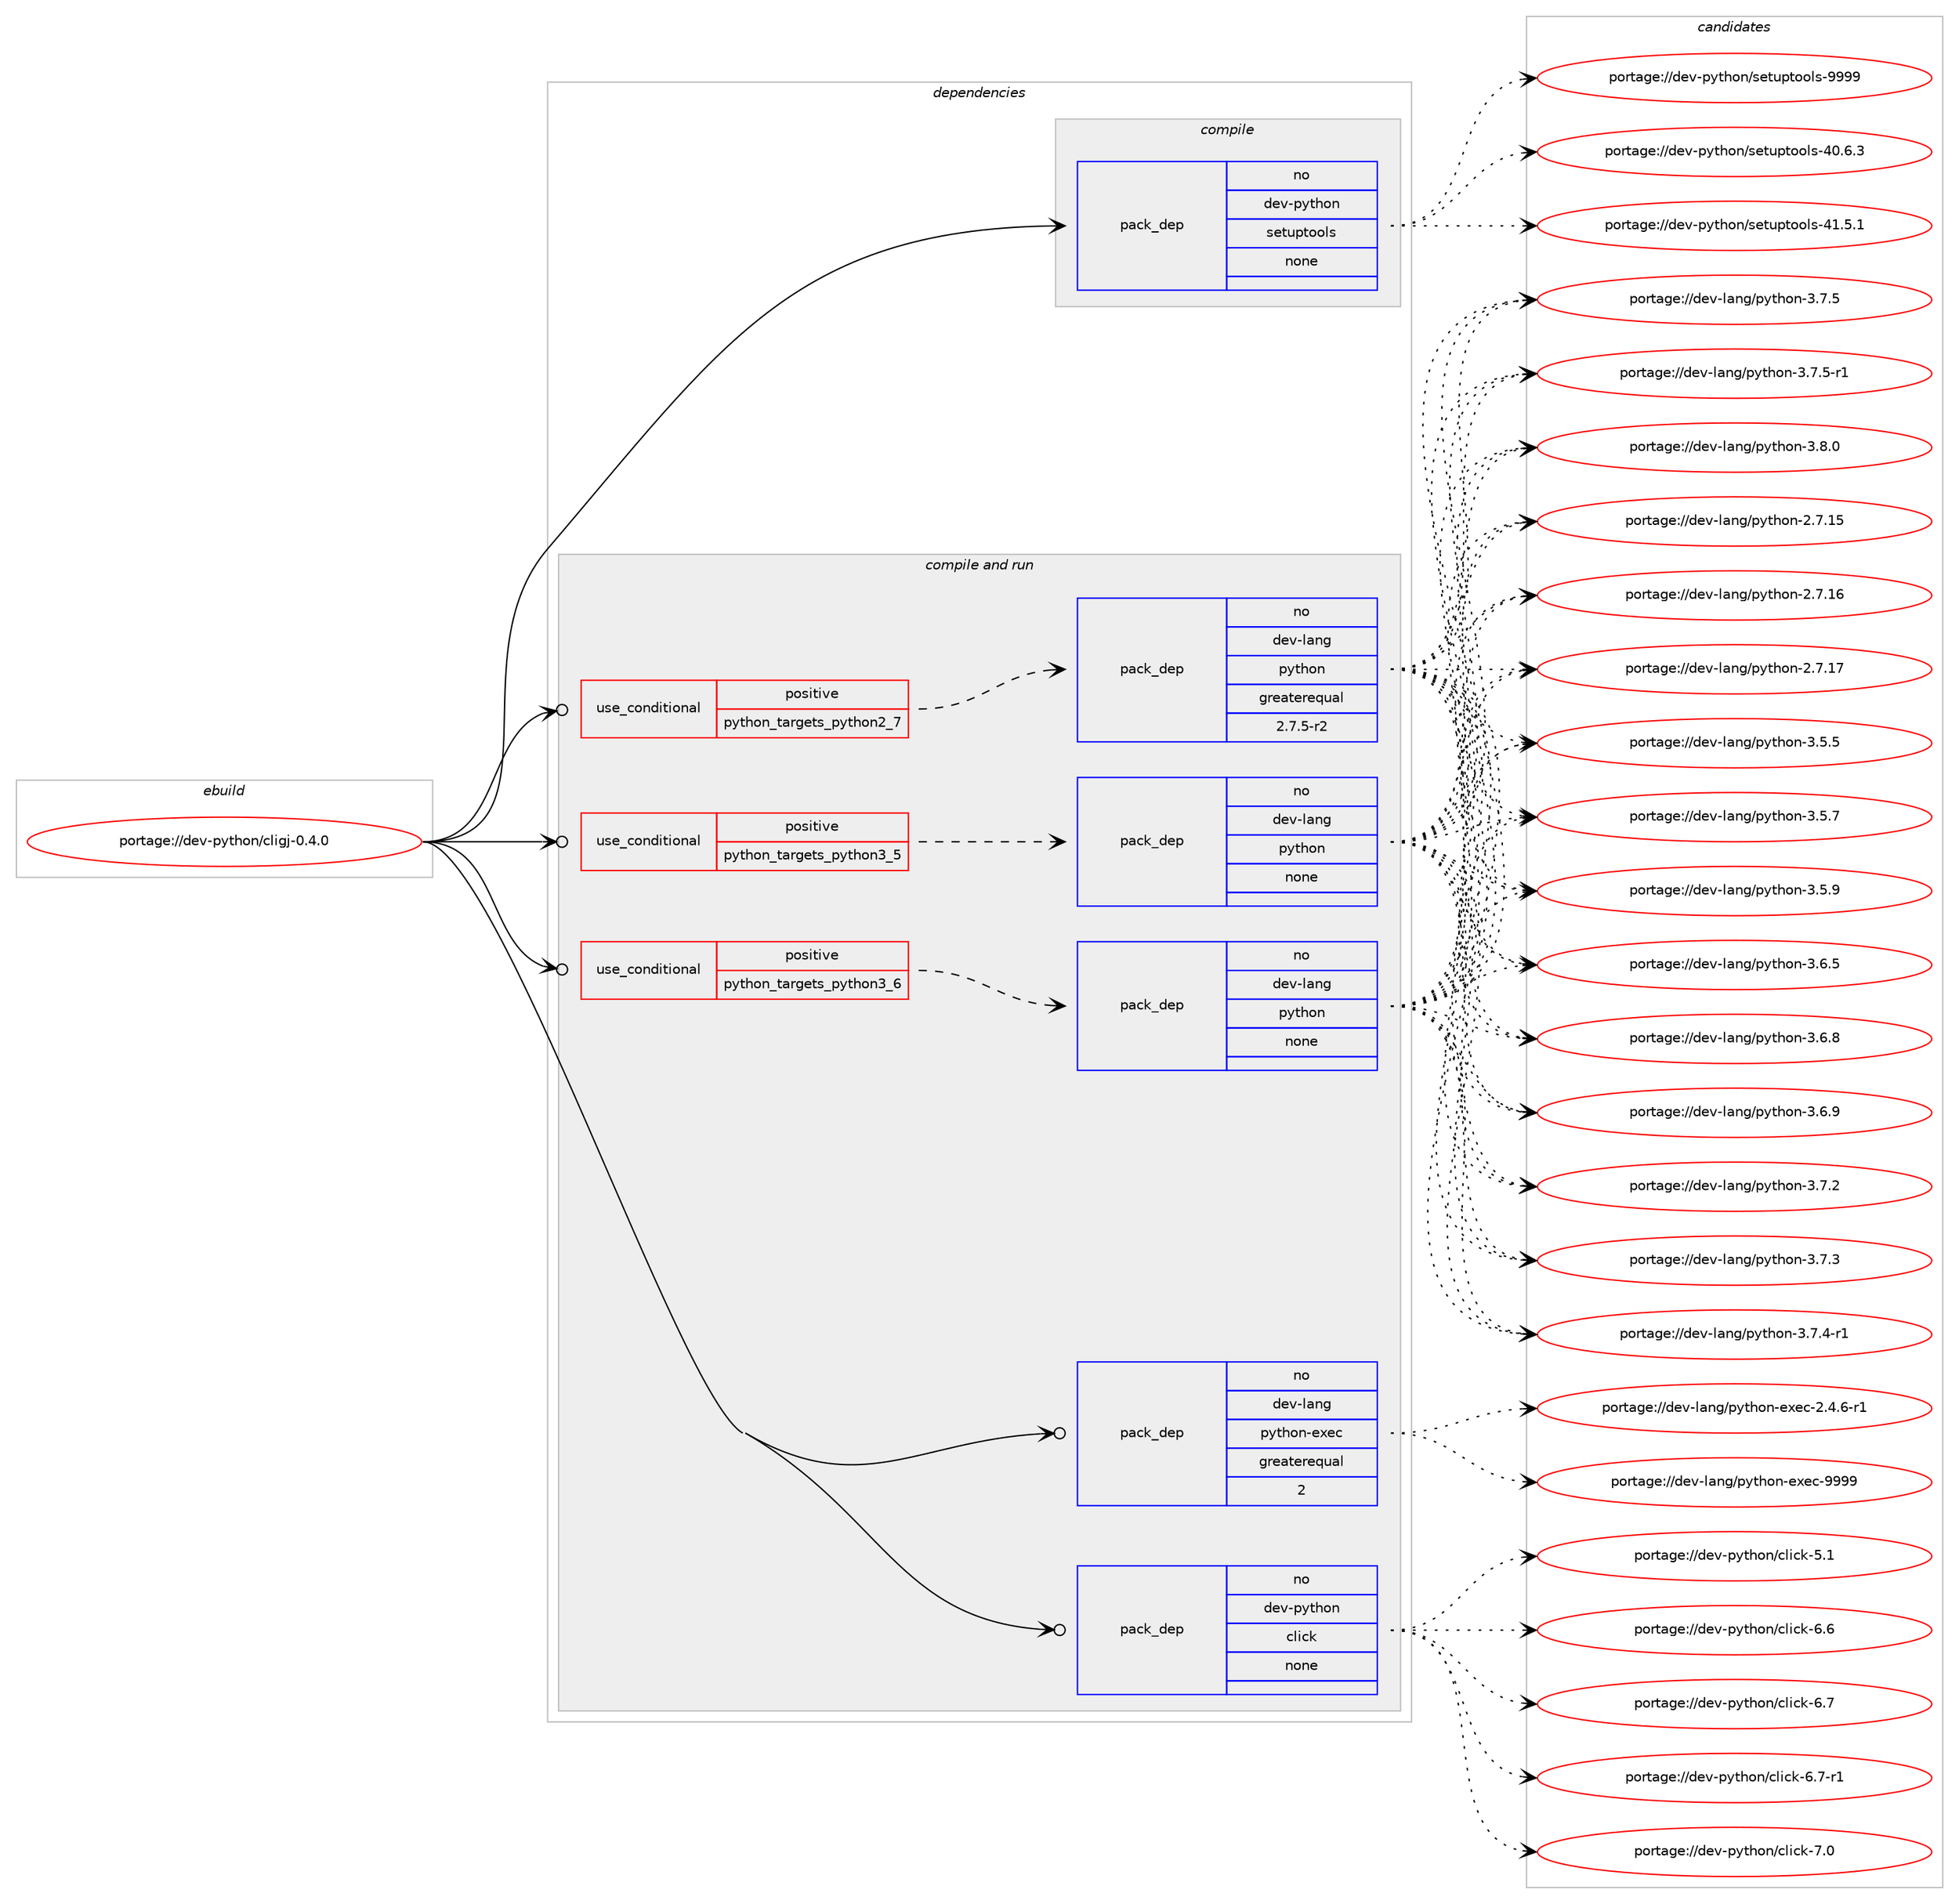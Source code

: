 digraph prolog {

# *************
# Graph options
# *************

newrank=true;
concentrate=true;
compound=true;
graph [rankdir=LR,fontname=Helvetica,fontsize=10,ranksep=1.5];#, ranksep=2.5, nodesep=0.2];
edge  [arrowhead=vee];
node  [fontname=Helvetica,fontsize=10];

# **********
# The ebuild
# **********

subgraph cluster_leftcol {
color=gray;
rank=same;
label=<<i>ebuild</i>>;
id [label="portage://dev-python/cligj-0.4.0", color=red, width=4, href="../dev-python/cligj-0.4.0.svg"];
}

# ****************
# The dependencies
# ****************

subgraph cluster_midcol {
color=gray;
label=<<i>dependencies</i>>;
subgraph cluster_compile {
fillcolor="#eeeeee";
style=filled;
label=<<i>compile</i>>;
subgraph pack104062 {
dependency134337 [label=<<TABLE BORDER="0" CELLBORDER="1" CELLSPACING="0" CELLPADDING="4" WIDTH="220"><TR><TD ROWSPAN="6" CELLPADDING="30">pack_dep</TD></TR><TR><TD WIDTH="110">no</TD></TR><TR><TD>dev-python</TD></TR><TR><TD>setuptools</TD></TR><TR><TD>none</TD></TR><TR><TD></TD></TR></TABLE>>, shape=none, color=blue];
}
id:e -> dependency134337:w [weight=20,style="solid",arrowhead="vee"];
}
subgraph cluster_compileandrun {
fillcolor="#eeeeee";
style=filled;
label=<<i>compile and run</i>>;
subgraph cond26965 {
dependency134338 [label=<<TABLE BORDER="0" CELLBORDER="1" CELLSPACING="0" CELLPADDING="4"><TR><TD ROWSPAN="3" CELLPADDING="10">use_conditional</TD></TR><TR><TD>positive</TD></TR><TR><TD>python_targets_python2_7</TD></TR></TABLE>>, shape=none, color=red];
subgraph pack104063 {
dependency134339 [label=<<TABLE BORDER="0" CELLBORDER="1" CELLSPACING="0" CELLPADDING="4" WIDTH="220"><TR><TD ROWSPAN="6" CELLPADDING="30">pack_dep</TD></TR><TR><TD WIDTH="110">no</TD></TR><TR><TD>dev-lang</TD></TR><TR><TD>python</TD></TR><TR><TD>greaterequal</TD></TR><TR><TD>2.7.5-r2</TD></TR></TABLE>>, shape=none, color=blue];
}
dependency134338:e -> dependency134339:w [weight=20,style="dashed",arrowhead="vee"];
}
id:e -> dependency134338:w [weight=20,style="solid",arrowhead="odotvee"];
subgraph cond26966 {
dependency134340 [label=<<TABLE BORDER="0" CELLBORDER="1" CELLSPACING="0" CELLPADDING="4"><TR><TD ROWSPAN="3" CELLPADDING="10">use_conditional</TD></TR><TR><TD>positive</TD></TR><TR><TD>python_targets_python3_5</TD></TR></TABLE>>, shape=none, color=red];
subgraph pack104064 {
dependency134341 [label=<<TABLE BORDER="0" CELLBORDER="1" CELLSPACING="0" CELLPADDING="4" WIDTH="220"><TR><TD ROWSPAN="6" CELLPADDING="30">pack_dep</TD></TR><TR><TD WIDTH="110">no</TD></TR><TR><TD>dev-lang</TD></TR><TR><TD>python</TD></TR><TR><TD>none</TD></TR><TR><TD></TD></TR></TABLE>>, shape=none, color=blue];
}
dependency134340:e -> dependency134341:w [weight=20,style="dashed",arrowhead="vee"];
}
id:e -> dependency134340:w [weight=20,style="solid",arrowhead="odotvee"];
subgraph cond26967 {
dependency134342 [label=<<TABLE BORDER="0" CELLBORDER="1" CELLSPACING="0" CELLPADDING="4"><TR><TD ROWSPAN="3" CELLPADDING="10">use_conditional</TD></TR><TR><TD>positive</TD></TR><TR><TD>python_targets_python3_6</TD></TR></TABLE>>, shape=none, color=red];
subgraph pack104065 {
dependency134343 [label=<<TABLE BORDER="0" CELLBORDER="1" CELLSPACING="0" CELLPADDING="4" WIDTH="220"><TR><TD ROWSPAN="6" CELLPADDING="30">pack_dep</TD></TR><TR><TD WIDTH="110">no</TD></TR><TR><TD>dev-lang</TD></TR><TR><TD>python</TD></TR><TR><TD>none</TD></TR><TR><TD></TD></TR></TABLE>>, shape=none, color=blue];
}
dependency134342:e -> dependency134343:w [weight=20,style="dashed",arrowhead="vee"];
}
id:e -> dependency134342:w [weight=20,style="solid",arrowhead="odotvee"];
subgraph pack104066 {
dependency134344 [label=<<TABLE BORDER="0" CELLBORDER="1" CELLSPACING="0" CELLPADDING="4" WIDTH="220"><TR><TD ROWSPAN="6" CELLPADDING="30">pack_dep</TD></TR><TR><TD WIDTH="110">no</TD></TR><TR><TD>dev-lang</TD></TR><TR><TD>python-exec</TD></TR><TR><TD>greaterequal</TD></TR><TR><TD>2</TD></TR></TABLE>>, shape=none, color=blue];
}
id:e -> dependency134344:w [weight=20,style="solid",arrowhead="odotvee"];
subgraph pack104067 {
dependency134345 [label=<<TABLE BORDER="0" CELLBORDER="1" CELLSPACING="0" CELLPADDING="4" WIDTH="220"><TR><TD ROWSPAN="6" CELLPADDING="30">pack_dep</TD></TR><TR><TD WIDTH="110">no</TD></TR><TR><TD>dev-python</TD></TR><TR><TD>click</TD></TR><TR><TD>none</TD></TR><TR><TD></TD></TR></TABLE>>, shape=none, color=blue];
}
id:e -> dependency134345:w [weight=20,style="solid",arrowhead="odotvee"];
}
subgraph cluster_run {
fillcolor="#eeeeee";
style=filled;
label=<<i>run</i>>;
}
}

# **************
# The candidates
# **************

subgraph cluster_choices {
rank=same;
color=gray;
label=<<i>candidates</i>>;

subgraph choice104062 {
color=black;
nodesep=1;
choiceportage100101118451121211161041111104711510111611711211611111110811545524846544651 [label="portage://dev-python/setuptools-40.6.3", color=red, width=4,href="../dev-python/setuptools-40.6.3.svg"];
choiceportage100101118451121211161041111104711510111611711211611111110811545524946534649 [label="portage://dev-python/setuptools-41.5.1", color=red, width=4,href="../dev-python/setuptools-41.5.1.svg"];
choiceportage10010111845112121116104111110471151011161171121161111111081154557575757 [label="portage://dev-python/setuptools-9999", color=red, width=4,href="../dev-python/setuptools-9999.svg"];
dependency134337:e -> choiceportage100101118451121211161041111104711510111611711211611111110811545524846544651:w [style=dotted,weight="100"];
dependency134337:e -> choiceportage100101118451121211161041111104711510111611711211611111110811545524946534649:w [style=dotted,weight="100"];
dependency134337:e -> choiceportage10010111845112121116104111110471151011161171121161111111081154557575757:w [style=dotted,weight="100"];
}
subgraph choice104063 {
color=black;
nodesep=1;
choiceportage10010111845108971101034711212111610411111045504655464953 [label="portage://dev-lang/python-2.7.15", color=red, width=4,href="../dev-lang/python-2.7.15.svg"];
choiceportage10010111845108971101034711212111610411111045504655464954 [label="portage://dev-lang/python-2.7.16", color=red, width=4,href="../dev-lang/python-2.7.16.svg"];
choiceportage10010111845108971101034711212111610411111045504655464955 [label="portage://dev-lang/python-2.7.17", color=red, width=4,href="../dev-lang/python-2.7.17.svg"];
choiceportage100101118451089711010347112121116104111110455146534653 [label="portage://dev-lang/python-3.5.5", color=red, width=4,href="../dev-lang/python-3.5.5.svg"];
choiceportage100101118451089711010347112121116104111110455146534655 [label="portage://dev-lang/python-3.5.7", color=red, width=4,href="../dev-lang/python-3.5.7.svg"];
choiceportage100101118451089711010347112121116104111110455146534657 [label="portage://dev-lang/python-3.5.9", color=red, width=4,href="../dev-lang/python-3.5.9.svg"];
choiceportage100101118451089711010347112121116104111110455146544653 [label="portage://dev-lang/python-3.6.5", color=red, width=4,href="../dev-lang/python-3.6.5.svg"];
choiceportage100101118451089711010347112121116104111110455146544656 [label="portage://dev-lang/python-3.6.8", color=red, width=4,href="../dev-lang/python-3.6.8.svg"];
choiceportage100101118451089711010347112121116104111110455146544657 [label="portage://dev-lang/python-3.6.9", color=red, width=4,href="../dev-lang/python-3.6.9.svg"];
choiceportage100101118451089711010347112121116104111110455146554650 [label="portage://dev-lang/python-3.7.2", color=red, width=4,href="../dev-lang/python-3.7.2.svg"];
choiceportage100101118451089711010347112121116104111110455146554651 [label="portage://dev-lang/python-3.7.3", color=red, width=4,href="../dev-lang/python-3.7.3.svg"];
choiceportage1001011184510897110103471121211161041111104551465546524511449 [label="portage://dev-lang/python-3.7.4-r1", color=red, width=4,href="../dev-lang/python-3.7.4-r1.svg"];
choiceportage100101118451089711010347112121116104111110455146554653 [label="portage://dev-lang/python-3.7.5", color=red, width=4,href="../dev-lang/python-3.7.5.svg"];
choiceportage1001011184510897110103471121211161041111104551465546534511449 [label="portage://dev-lang/python-3.7.5-r1", color=red, width=4,href="../dev-lang/python-3.7.5-r1.svg"];
choiceportage100101118451089711010347112121116104111110455146564648 [label="portage://dev-lang/python-3.8.0", color=red, width=4,href="../dev-lang/python-3.8.0.svg"];
dependency134339:e -> choiceportage10010111845108971101034711212111610411111045504655464953:w [style=dotted,weight="100"];
dependency134339:e -> choiceportage10010111845108971101034711212111610411111045504655464954:w [style=dotted,weight="100"];
dependency134339:e -> choiceportage10010111845108971101034711212111610411111045504655464955:w [style=dotted,weight="100"];
dependency134339:e -> choiceportage100101118451089711010347112121116104111110455146534653:w [style=dotted,weight="100"];
dependency134339:e -> choiceportage100101118451089711010347112121116104111110455146534655:w [style=dotted,weight="100"];
dependency134339:e -> choiceportage100101118451089711010347112121116104111110455146534657:w [style=dotted,weight="100"];
dependency134339:e -> choiceportage100101118451089711010347112121116104111110455146544653:w [style=dotted,weight="100"];
dependency134339:e -> choiceportage100101118451089711010347112121116104111110455146544656:w [style=dotted,weight="100"];
dependency134339:e -> choiceportage100101118451089711010347112121116104111110455146544657:w [style=dotted,weight="100"];
dependency134339:e -> choiceportage100101118451089711010347112121116104111110455146554650:w [style=dotted,weight="100"];
dependency134339:e -> choiceportage100101118451089711010347112121116104111110455146554651:w [style=dotted,weight="100"];
dependency134339:e -> choiceportage1001011184510897110103471121211161041111104551465546524511449:w [style=dotted,weight="100"];
dependency134339:e -> choiceportage100101118451089711010347112121116104111110455146554653:w [style=dotted,weight="100"];
dependency134339:e -> choiceportage1001011184510897110103471121211161041111104551465546534511449:w [style=dotted,weight="100"];
dependency134339:e -> choiceportage100101118451089711010347112121116104111110455146564648:w [style=dotted,weight="100"];
}
subgraph choice104064 {
color=black;
nodesep=1;
choiceportage10010111845108971101034711212111610411111045504655464953 [label="portage://dev-lang/python-2.7.15", color=red, width=4,href="../dev-lang/python-2.7.15.svg"];
choiceportage10010111845108971101034711212111610411111045504655464954 [label="portage://dev-lang/python-2.7.16", color=red, width=4,href="../dev-lang/python-2.7.16.svg"];
choiceportage10010111845108971101034711212111610411111045504655464955 [label="portage://dev-lang/python-2.7.17", color=red, width=4,href="../dev-lang/python-2.7.17.svg"];
choiceportage100101118451089711010347112121116104111110455146534653 [label="portage://dev-lang/python-3.5.5", color=red, width=4,href="../dev-lang/python-3.5.5.svg"];
choiceportage100101118451089711010347112121116104111110455146534655 [label="portage://dev-lang/python-3.5.7", color=red, width=4,href="../dev-lang/python-3.5.7.svg"];
choiceportage100101118451089711010347112121116104111110455146534657 [label="portage://dev-lang/python-3.5.9", color=red, width=4,href="../dev-lang/python-3.5.9.svg"];
choiceportage100101118451089711010347112121116104111110455146544653 [label="portage://dev-lang/python-3.6.5", color=red, width=4,href="../dev-lang/python-3.6.5.svg"];
choiceportage100101118451089711010347112121116104111110455146544656 [label="portage://dev-lang/python-3.6.8", color=red, width=4,href="../dev-lang/python-3.6.8.svg"];
choiceportage100101118451089711010347112121116104111110455146544657 [label="portage://dev-lang/python-3.6.9", color=red, width=4,href="../dev-lang/python-3.6.9.svg"];
choiceportage100101118451089711010347112121116104111110455146554650 [label="portage://dev-lang/python-3.7.2", color=red, width=4,href="../dev-lang/python-3.7.2.svg"];
choiceportage100101118451089711010347112121116104111110455146554651 [label="portage://dev-lang/python-3.7.3", color=red, width=4,href="../dev-lang/python-3.7.3.svg"];
choiceportage1001011184510897110103471121211161041111104551465546524511449 [label="portage://dev-lang/python-3.7.4-r1", color=red, width=4,href="../dev-lang/python-3.7.4-r1.svg"];
choiceportage100101118451089711010347112121116104111110455146554653 [label="portage://dev-lang/python-3.7.5", color=red, width=4,href="../dev-lang/python-3.7.5.svg"];
choiceportage1001011184510897110103471121211161041111104551465546534511449 [label="portage://dev-lang/python-3.7.5-r1", color=red, width=4,href="../dev-lang/python-3.7.5-r1.svg"];
choiceportage100101118451089711010347112121116104111110455146564648 [label="portage://dev-lang/python-3.8.0", color=red, width=4,href="../dev-lang/python-3.8.0.svg"];
dependency134341:e -> choiceportage10010111845108971101034711212111610411111045504655464953:w [style=dotted,weight="100"];
dependency134341:e -> choiceportage10010111845108971101034711212111610411111045504655464954:w [style=dotted,weight="100"];
dependency134341:e -> choiceportage10010111845108971101034711212111610411111045504655464955:w [style=dotted,weight="100"];
dependency134341:e -> choiceportage100101118451089711010347112121116104111110455146534653:w [style=dotted,weight="100"];
dependency134341:e -> choiceportage100101118451089711010347112121116104111110455146534655:w [style=dotted,weight="100"];
dependency134341:e -> choiceportage100101118451089711010347112121116104111110455146534657:w [style=dotted,weight="100"];
dependency134341:e -> choiceportage100101118451089711010347112121116104111110455146544653:w [style=dotted,weight="100"];
dependency134341:e -> choiceportage100101118451089711010347112121116104111110455146544656:w [style=dotted,weight="100"];
dependency134341:e -> choiceportage100101118451089711010347112121116104111110455146544657:w [style=dotted,weight="100"];
dependency134341:e -> choiceportage100101118451089711010347112121116104111110455146554650:w [style=dotted,weight="100"];
dependency134341:e -> choiceportage100101118451089711010347112121116104111110455146554651:w [style=dotted,weight="100"];
dependency134341:e -> choiceportage1001011184510897110103471121211161041111104551465546524511449:w [style=dotted,weight="100"];
dependency134341:e -> choiceportage100101118451089711010347112121116104111110455146554653:w [style=dotted,weight="100"];
dependency134341:e -> choiceportage1001011184510897110103471121211161041111104551465546534511449:w [style=dotted,weight="100"];
dependency134341:e -> choiceportage100101118451089711010347112121116104111110455146564648:w [style=dotted,weight="100"];
}
subgraph choice104065 {
color=black;
nodesep=1;
choiceportage10010111845108971101034711212111610411111045504655464953 [label="portage://dev-lang/python-2.7.15", color=red, width=4,href="../dev-lang/python-2.7.15.svg"];
choiceportage10010111845108971101034711212111610411111045504655464954 [label="portage://dev-lang/python-2.7.16", color=red, width=4,href="../dev-lang/python-2.7.16.svg"];
choiceportage10010111845108971101034711212111610411111045504655464955 [label="portage://dev-lang/python-2.7.17", color=red, width=4,href="../dev-lang/python-2.7.17.svg"];
choiceportage100101118451089711010347112121116104111110455146534653 [label="portage://dev-lang/python-3.5.5", color=red, width=4,href="../dev-lang/python-3.5.5.svg"];
choiceportage100101118451089711010347112121116104111110455146534655 [label="portage://dev-lang/python-3.5.7", color=red, width=4,href="../dev-lang/python-3.5.7.svg"];
choiceportage100101118451089711010347112121116104111110455146534657 [label="portage://dev-lang/python-3.5.9", color=red, width=4,href="../dev-lang/python-3.5.9.svg"];
choiceportage100101118451089711010347112121116104111110455146544653 [label="portage://dev-lang/python-3.6.5", color=red, width=4,href="../dev-lang/python-3.6.5.svg"];
choiceportage100101118451089711010347112121116104111110455146544656 [label="portage://dev-lang/python-3.6.8", color=red, width=4,href="../dev-lang/python-3.6.8.svg"];
choiceportage100101118451089711010347112121116104111110455146544657 [label="portage://dev-lang/python-3.6.9", color=red, width=4,href="../dev-lang/python-3.6.9.svg"];
choiceportage100101118451089711010347112121116104111110455146554650 [label="portage://dev-lang/python-3.7.2", color=red, width=4,href="../dev-lang/python-3.7.2.svg"];
choiceportage100101118451089711010347112121116104111110455146554651 [label="portage://dev-lang/python-3.7.3", color=red, width=4,href="../dev-lang/python-3.7.3.svg"];
choiceportage1001011184510897110103471121211161041111104551465546524511449 [label="portage://dev-lang/python-3.7.4-r1", color=red, width=4,href="../dev-lang/python-3.7.4-r1.svg"];
choiceportage100101118451089711010347112121116104111110455146554653 [label="portage://dev-lang/python-3.7.5", color=red, width=4,href="../dev-lang/python-3.7.5.svg"];
choiceportage1001011184510897110103471121211161041111104551465546534511449 [label="portage://dev-lang/python-3.7.5-r1", color=red, width=4,href="../dev-lang/python-3.7.5-r1.svg"];
choiceportage100101118451089711010347112121116104111110455146564648 [label="portage://dev-lang/python-3.8.0", color=red, width=4,href="../dev-lang/python-3.8.0.svg"];
dependency134343:e -> choiceportage10010111845108971101034711212111610411111045504655464953:w [style=dotted,weight="100"];
dependency134343:e -> choiceportage10010111845108971101034711212111610411111045504655464954:w [style=dotted,weight="100"];
dependency134343:e -> choiceportage10010111845108971101034711212111610411111045504655464955:w [style=dotted,weight="100"];
dependency134343:e -> choiceportage100101118451089711010347112121116104111110455146534653:w [style=dotted,weight="100"];
dependency134343:e -> choiceportage100101118451089711010347112121116104111110455146534655:w [style=dotted,weight="100"];
dependency134343:e -> choiceportage100101118451089711010347112121116104111110455146534657:w [style=dotted,weight="100"];
dependency134343:e -> choiceportage100101118451089711010347112121116104111110455146544653:w [style=dotted,weight="100"];
dependency134343:e -> choiceportage100101118451089711010347112121116104111110455146544656:w [style=dotted,weight="100"];
dependency134343:e -> choiceportage100101118451089711010347112121116104111110455146544657:w [style=dotted,weight="100"];
dependency134343:e -> choiceportage100101118451089711010347112121116104111110455146554650:w [style=dotted,weight="100"];
dependency134343:e -> choiceportage100101118451089711010347112121116104111110455146554651:w [style=dotted,weight="100"];
dependency134343:e -> choiceportage1001011184510897110103471121211161041111104551465546524511449:w [style=dotted,weight="100"];
dependency134343:e -> choiceportage100101118451089711010347112121116104111110455146554653:w [style=dotted,weight="100"];
dependency134343:e -> choiceportage1001011184510897110103471121211161041111104551465546534511449:w [style=dotted,weight="100"];
dependency134343:e -> choiceportage100101118451089711010347112121116104111110455146564648:w [style=dotted,weight="100"];
}
subgraph choice104066 {
color=black;
nodesep=1;
choiceportage10010111845108971101034711212111610411111045101120101994550465246544511449 [label="portage://dev-lang/python-exec-2.4.6-r1", color=red, width=4,href="../dev-lang/python-exec-2.4.6-r1.svg"];
choiceportage10010111845108971101034711212111610411111045101120101994557575757 [label="portage://dev-lang/python-exec-9999", color=red, width=4,href="../dev-lang/python-exec-9999.svg"];
dependency134344:e -> choiceportage10010111845108971101034711212111610411111045101120101994550465246544511449:w [style=dotted,weight="100"];
dependency134344:e -> choiceportage10010111845108971101034711212111610411111045101120101994557575757:w [style=dotted,weight="100"];
}
subgraph choice104067 {
color=black;
nodesep=1;
choiceportage1001011184511212111610411111047991081059910745534649 [label="portage://dev-python/click-5.1", color=red, width=4,href="../dev-python/click-5.1.svg"];
choiceportage1001011184511212111610411111047991081059910745544654 [label="portage://dev-python/click-6.6", color=red, width=4,href="../dev-python/click-6.6.svg"];
choiceportage1001011184511212111610411111047991081059910745544655 [label="portage://dev-python/click-6.7", color=red, width=4,href="../dev-python/click-6.7.svg"];
choiceportage10010111845112121116104111110479910810599107455446554511449 [label="portage://dev-python/click-6.7-r1", color=red, width=4,href="../dev-python/click-6.7-r1.svg"];
choiceportage1001011184511212111610411111047991081059910745554648 [label="portage://dev-python/click-7.0", color=red, width=4,href="../dev-python/click-7.0.svg"];
dependency134345:e -> choiceportage1001011184511212111610411111047991081059910745534649:w [style=dotted,weight="100"];
dependency134345:e -> choiceportage1001011184511212111610411111047991081059910745544654:w [style=dotted,weight="100"];
dependency134345:e -> choiceportage1001011184511212111610411111047991081059910745544655:w [style=dotted,weight="100"];
dependency134345:e -> choiceportage10010111845112121116104111110479910810599107455446554511449:w [style=dotted,weight="100"];
dependency134345:e -> choiceportage1001011184511212111610411111047991081059910745554648:w [style=dotted,weight="100"];
}
}

}
